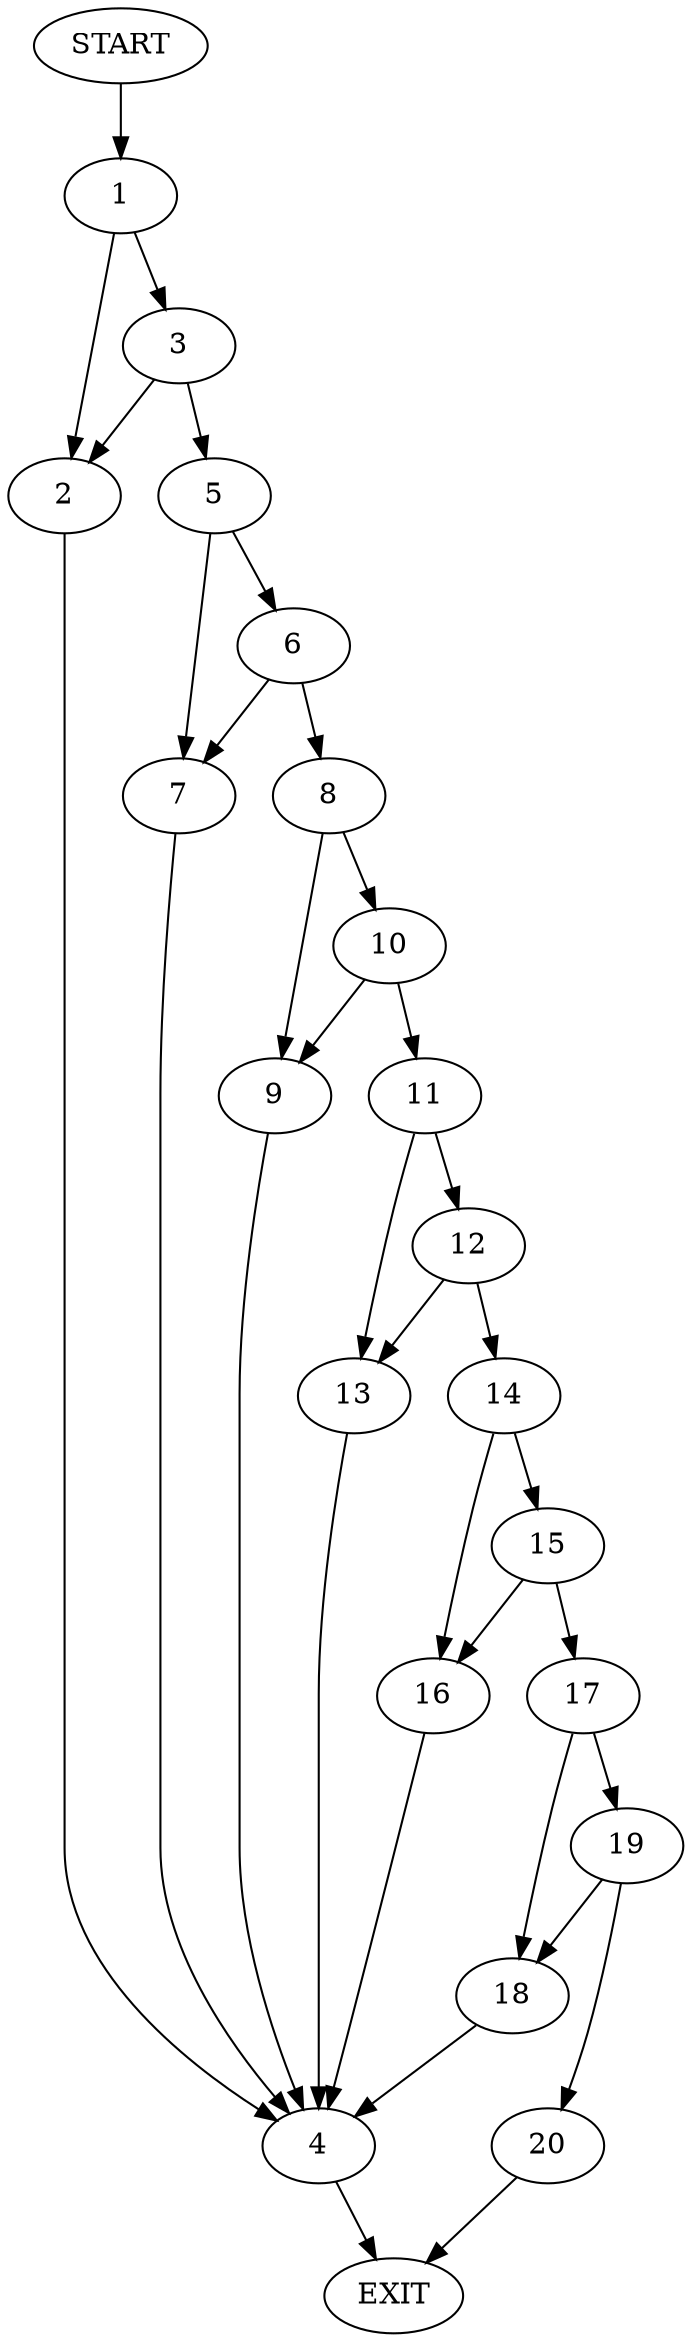 digraph {
0 [label="START"]
21 [label="EXIT"]
0 -> 1
1 -> 2
1 -> 3
2 -> 4
3 -> 2
3 -> 5
5 -> 6
5 -> 7
4 -> 21
6 -> 8
6 -> 7
7 -> 4
8 -> 9
8 -> 10
9 -> 4
10 -> 11
10 -> 9
11 -> 12
11 -> 13
12 -> 14
12 -> 13
13 -> 4
14 -> 15
14 -> 16
15 -> 16
15 -> 17
16 -> 4
17 -> 18
17 -> 19
19 -> 18
19 -> 20
18 -> 4
20 -> 21
}
